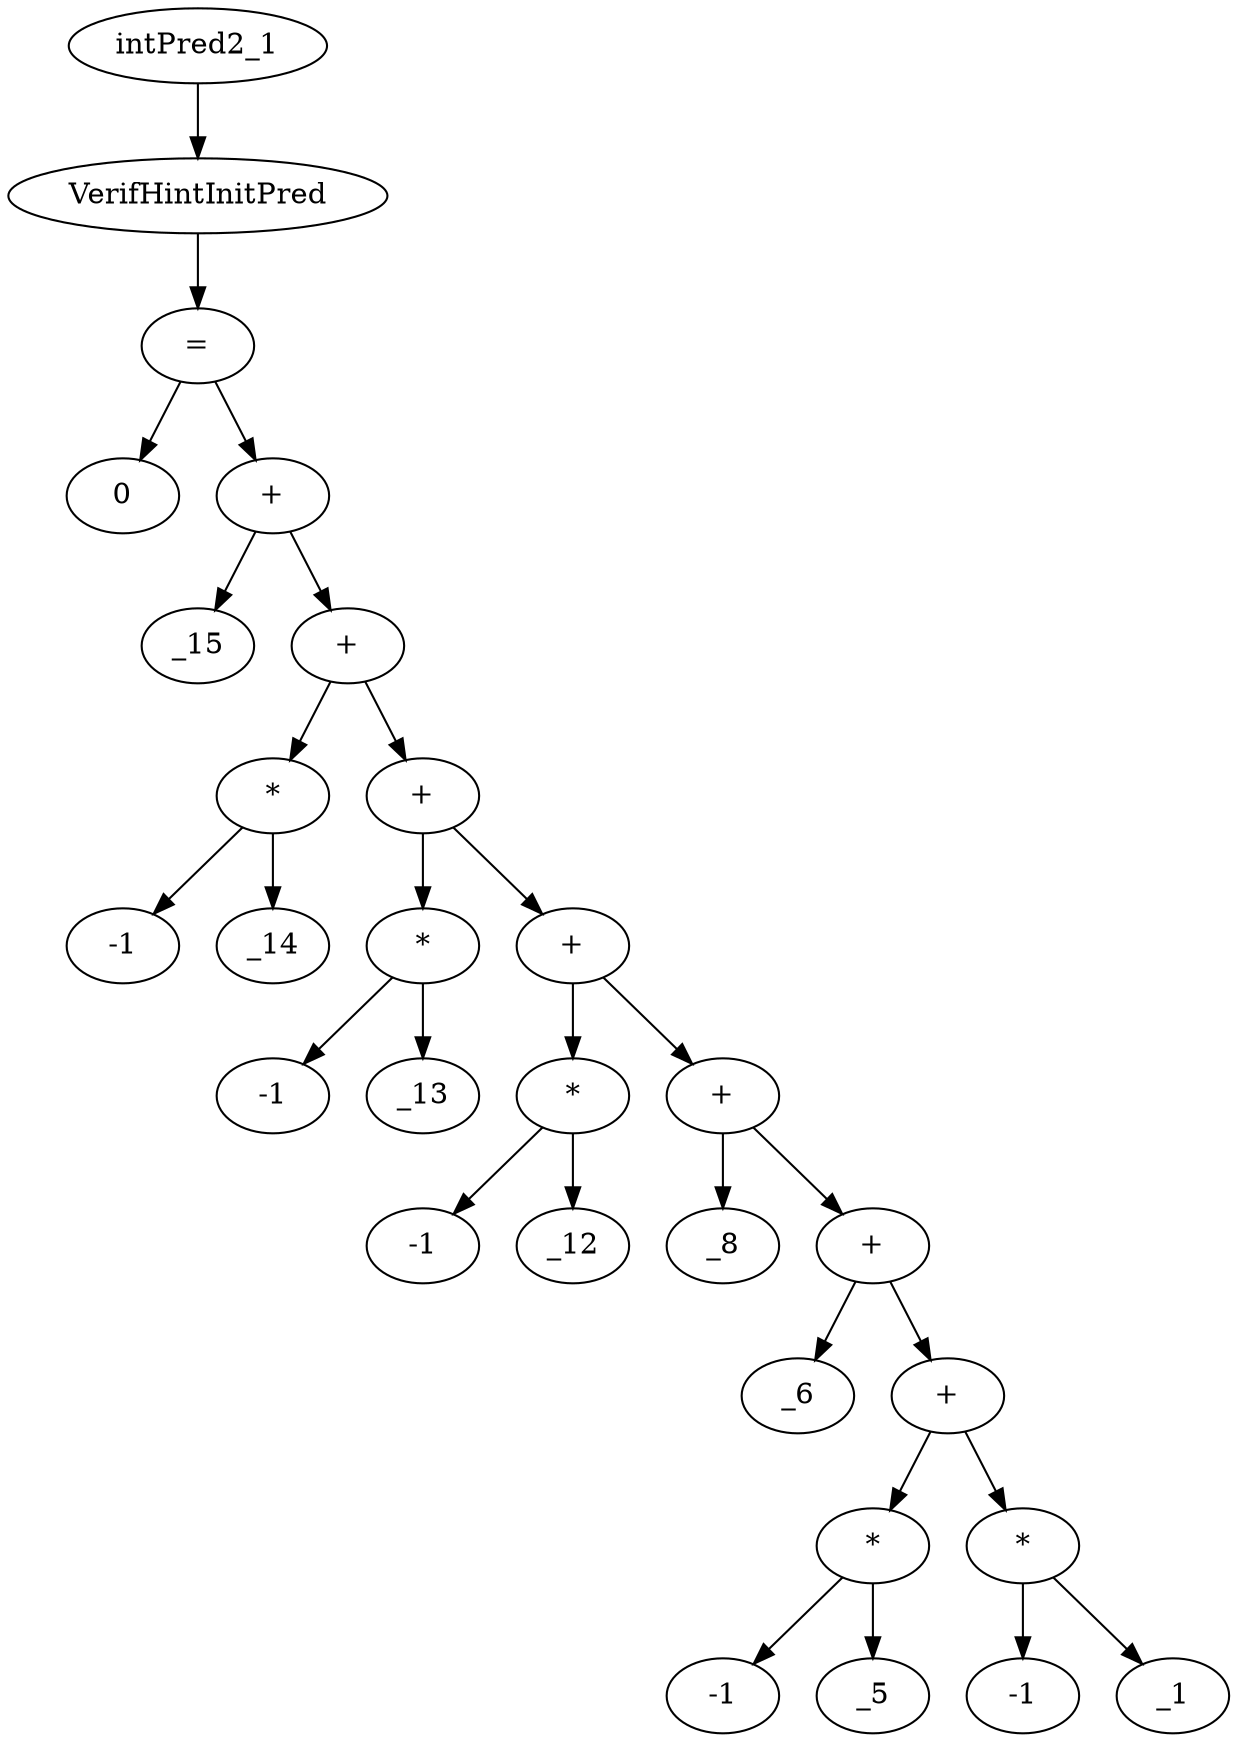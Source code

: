 digraph dag {
0 [label="intPred2_1"];
1 [label="VerifHintInitPred"];
2 [label="="];
3 [label="0"];
4 [label="+"];
5 [label="_15"];
6 [label="+"];
7 [label="*"];
8 [label="-1"];
9 [label="_14"];
10 [label="+"];
11 [label="*"];
12 [label="-1"];
13 [label="_13"];
14 [label="+"];
15 [label="*"];
16 [label="-1"];
17 [label="_12"];
18 [label="+"];
19 [label="_8"];
20 [label="+"];
21 [label="_6"];
22 [label="+"];
23 [label="*"];
24 [label="-1"];
25 [label="_5"];
26 [label="*"];
27 [label="-1"];
28 [label="_1"];
"0" -> "1"[label=""]
"1" -> "2"[label=""]
"2" -> "4"[label=""]
"2" -> "3"[label=""]
"4" -> "6"[label=""]
"4" -> "5"[label=""]
"6" -> "7"[label=""]
"6" -> "10"[label=""]
"7" -> "9"[label=""]
"7" -> "8"[label=""]
"10" -> "11"[label=""]
"10" -> "14"[label=""]
"11" -> "13"[label=""]
"11" -> "12"[label=""]
"14" -> "15"[label=""]
"14" -> "18"[label=""]
"15" -> "17"[label=""]
"15" -> "16"[label=""]
"18" -> "20"[label=""]
"18" -> "19"[label=""]
"20" -> "22"[label=""]
"20" -> "21"[label=""]
"22" -> "23"[label=""]
"22" -> "26"[label=""]
"23" -> "25"[label=""]
"23" -> "24"[label=""]
"26" -> "28"[label=""]
"26" -> "27"[label=""]
}
